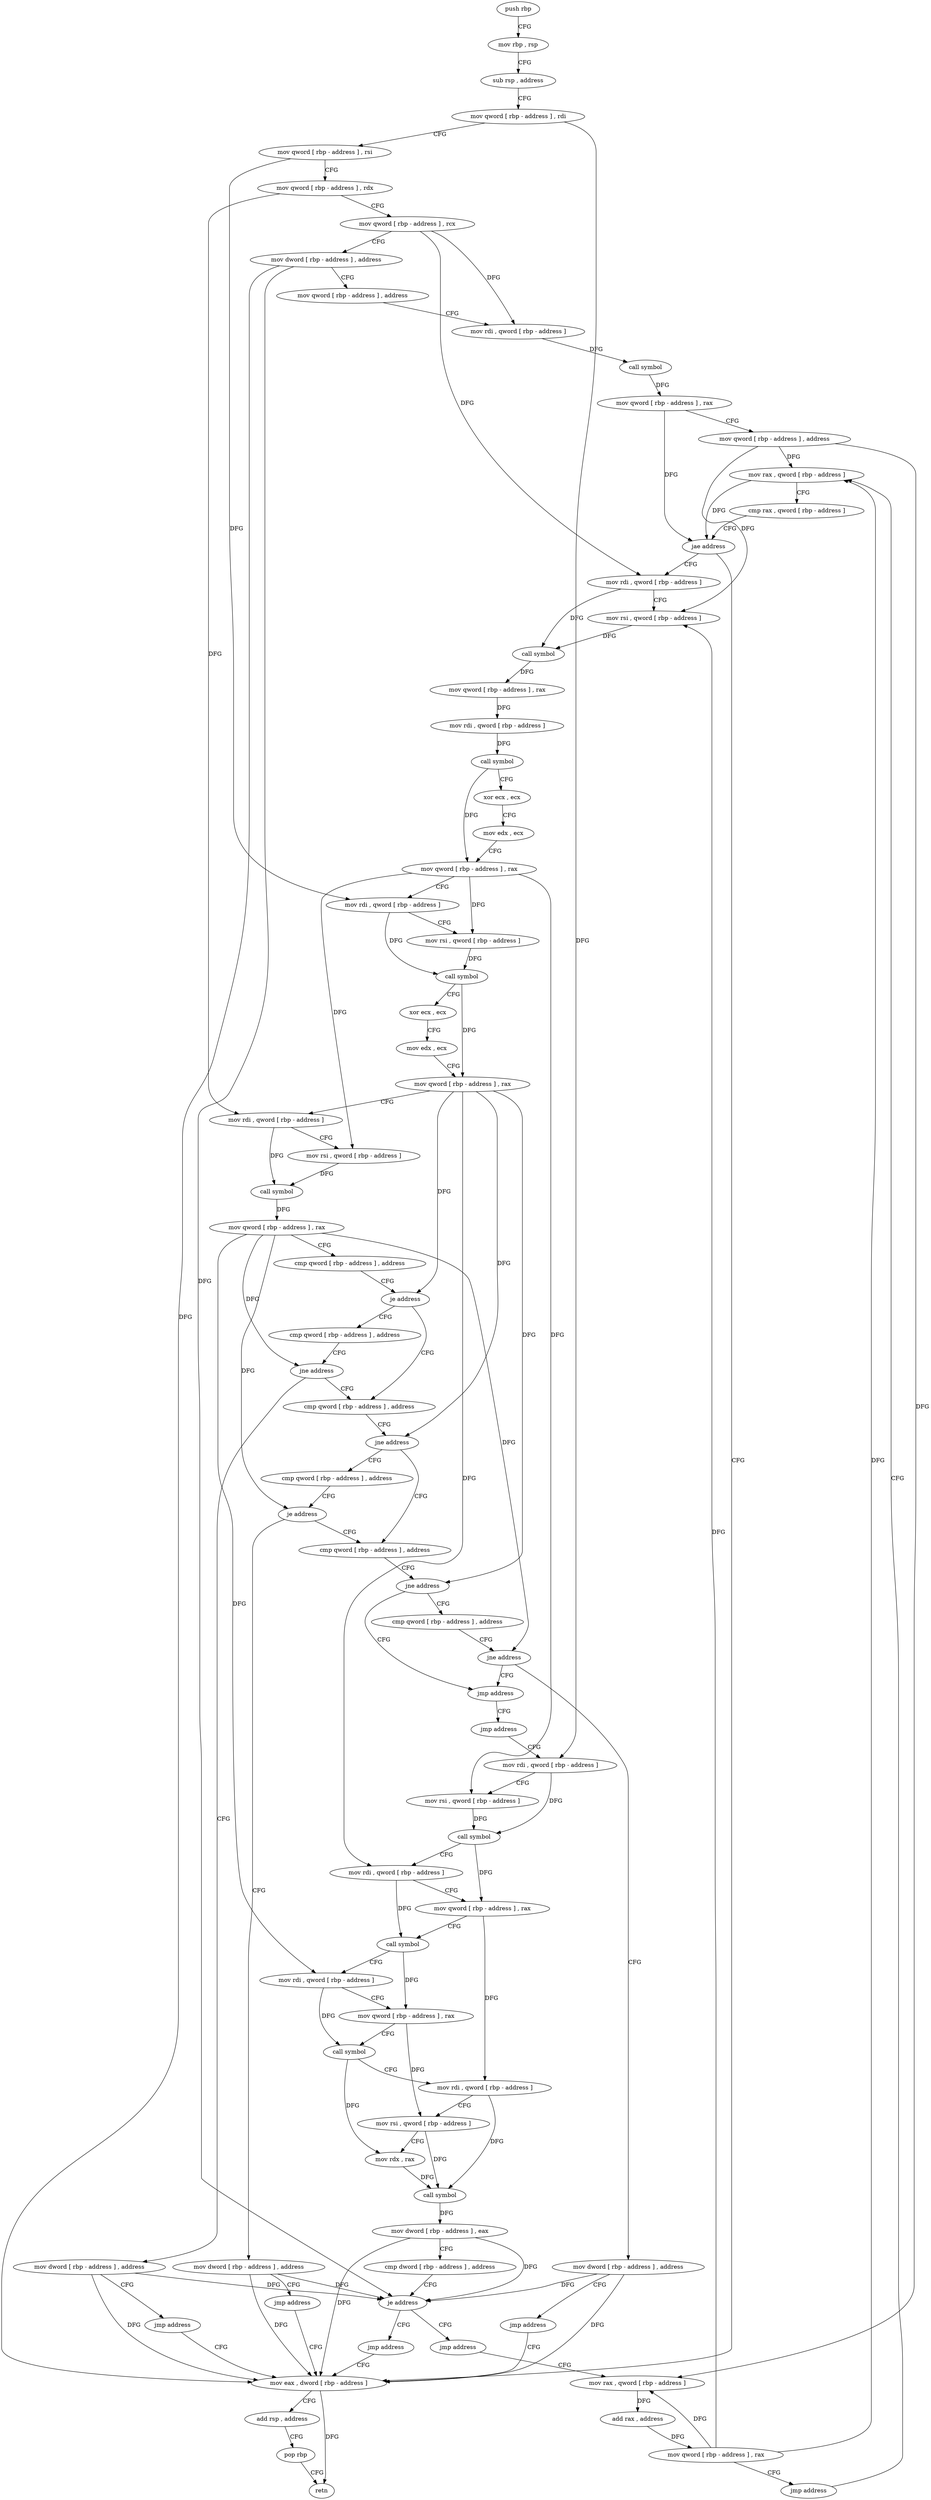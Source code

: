digraph "func" {
"99136" [label = "push rbp" ]
"99137" [label = "mov rbp , rsp" ]
"99140" [label = "sub rsp , address" ]
"99144" [label = "mov qword [ rbp - address ] , rdi" ]
"99148" [label = "mov qword [ rbp - address ] , rsi" ]
"99152" [label = "mov qword [ rbp - address ] , rdx" ]
"99156" [label = "mov qword [ rbp - address ] , rcx" ]
"99160" [label = "mov dword [ rbp - address ] , address" ]
"99167" [label = "mov qword [ rbp - address ] , address" ]
"99175" [label = "mov rdi , qword [ rbp - address ]" ]
"99179" [label = "call symbol" ]
"99184" [label = "mov qword [ rbp - address ] , rax" ]
"99188" [label = "mov qword [ rbp - address ] , address" ]
"99196" [label = "mov rax , qword [ rbp - address ]" ]
"99491" [label = "mov eax , dword [ rbp - address ]" ]
"99494" [label = "add rsp , address" ]
"99498" [label = "pop rbp" ]
"99499" [label = "retn" ]
"99210" [label = "mov rdi , qword [ rbp - address ]" ]
"99214" [label = "mov rsi , qword [ rbp - address ]" ]
"99218" [label = "call symbol" ]
"99223" [label = "mov qword [ rbp - address ] , rax" ]
"99227" [label = "mov rdi , qword [ rbp - address ]" ]
"99231" [label = "call symbol" ]
"99236" [label = "xor ecx , ecx" ]
"99238" [label = "mov edx , ecx" ]
"99240" [label = "mov qword [ rbp - address ] , rax" ]
"99244" [label = "mov rdi , qword [ rbp - address ]" ]
"99248" [label = "mov rsi , qword [ rbp - address ]" ]
"99252" [label = "call symbol" ]
"99257" [label = "xor ecx , ecx" ]
"99259" [label = "mov edx , ecx" ]
"99261" [label = "mov qword [ rbp - address ] , rax" ]
"99265" [label = "mov rdi , qword [ rbp - address ]" ]
"99269" [label = "mov rsi , qword [ rbp - address ]" ]
"99273" [label = "call symbol" ]
"99278" [label = "mov qword [ rbp - address ] , rax" ]
"99282" [label = "cmp qword [ rbp - address ] , address" ]
"99287" [label = "je address" ]
"99316" [label = "cmp qword [ rbp - address ] , address" ]
"99293" [label = "cmp qword [ rbp - address ] , address" ]
"99321" [label = "jne address" ]
"99350" [label = "cmp qword [ rbp - address ] , address" ]
"99327" [label = "cmp qword [ rbp - address ] , address" ]
"99298" [label = "jne address" ]
"99304" [label = "mov dword [ rbp - address ] , address" ]
"99355" [label = "jne address" ]
"99384" [label = "jmp address" ]
"99361" [label = "cmp qword [ rbp - address ] , address" ]
"99332" [label = "je address" ]
"99338" [label = "mov dword [ rbp - address ] , address" ]
"99311" [label = "jmp address" ]
"99389" [label = "jmp address" ]
"99366" [label = "jne address" ]
"99372" [label = "mov dword [ rbp - address ] , address" ]
"99345" [label = "jmp address" ]
"99394" [label = "mov rdi , qword [ rbp - address ]" ]
"99379" [label = "jmp address" ]
"99398" [label = "mov rsi , qword [ rbp - address ]" ]
"99402" [label = "call symbol" ]
"99407" [label = "mov rdi , qword [ rbp - address ]" ]
"99411" [label = "mov qword [ rbp - address ] , rax" ]
"99415" [label = "call symbol" ]
"99420" [label = "mov rdi , qword [ rbp - address ]" ]
"99424" [label = "mov qword [ rbp - address ] , rax" ]
"99428" [label = "call symbol" ]
"99433" [label = "mov rdi , qword [ rbp - address ]" ]
"99437" [label = "mov rsi , qword [ rbp - address ]" ]
"99441" [label = "mov rdx , rax" ]
"99444" [label = "call symbol" ]
"99449" [label = "mov dword [ rbp - address ] , eax" ]
"99452" [label = "cmp dword [ rbp - address ] , address" ]
"99456" [label = "je address" ]
"99467" [label = "jmp address" ]
"99462" [label = "jmp address" ]
"99472" [label = "mov rax , qword [ rbp - address ]" ]
"99476" [label = "add rax , address" ]
"99482" [label = "mov qword [ rbp - address ] , rax" ]
"99486" [label = "jmp address" ]
"99200" [label = "cmp rax , qword [ rbp - address ]" ]
"99204" [label = "jae address" ]
"99136" -> "99137" [ label = "CFG" ]
"99137" -> "99140" [ label = "CFG" ]
"99140" -> "99144" [ label = "CFG" ]
"99144" -> "99148" [ label = "CFG" ]
"99144" -> "99394" [ label = "DFG" ]
"99148" -> "99152" [ label = "CFG" ]
"99148" -> "99244" [ label = "DFG" ]
"99152" -> "99156" [ label = "CFG" ]
"99152" -> "99265" [ label = "DFG" ]
"99156" -> "99160" [ label = "CFG" ]
"99156" -> "99175" [ label = "DFG" ]
"99156" -> "99210" [ label = "DFG" ]
"99160" -> "99167" [ label = "CFG" ]
"99160" -> "99491" [ label = "DFG" ]
"99160" -> "99456" [ label = "DFG" ]
"99167" -> "99175" [ label = "CFG" ]
"99175" -> "99179" [ label = "DFG" ]
"99179" -> "99184" [ label = "DFG" ]
"99184" -> "99188" [ label = "CFG" ]
"99184" -> "99204" [ label = "DFG" ]
"99188" -> "99196" [ label = "DFG" ]
"99188" -> "99214" [ label = "DFG" ]
"99188" -> "99472" [ label = "DFG" ]
"99196" -> "99200" [ label = "CFG" ]
"99196" -> "99204" [ label = "DFG" ]
"99491" -> "99494" [ label = "CFG" ]
"99491" -> "99499" [ label = "DFG" ]
"99494" -> "99498" [ label = "CFG" ]
"99498" -> "99499" [ label = "CFG" ]
"99210" -> "99214" [ label = "CFG" ]
"99210" -> "99218" [ label = "DFG" ]
"99214" -> "99218" [ label = "DFG" ]
"99218" -> "99223" [ label = "DFG" ]
"99223" -> "99227" [ label = "DFG" ]
"99227" -> "99231" [ label = "DFG" ]
"99231" -> "99236" [ label = "CFG" ]
"99231" -> "99240" [ label = "DFG" ]
"99236" -> "99238" [ label = "CFG" ]
"99238" -> "99240" [ label = "CFG" ]
"99240" -> "99244" [ label = "CFG" ]
"99240" -> "99248" [ label = "DFG" ]
"99240" -> "99269" [ label = "DFG" ]
"99240" -> "99398" [ label = "DFG" ]
"99244" -> "99248" [ label = "CFG" ]
"99244" -> "99252" [ label = "DFG" ]
"99248" -> "99252" [ label = "DFG" ]
"99252" -> "99257" [ label = "CFG" ]
"99252" -> "99261" [ label = "DFG" ]
"99257" -> "99259" [ label = "CFG" ]
"99259" -> "99261" [ label = "CFG" ]
"99261" -> "99265" [ label = "CFG" ]
"99261" -> "99287" [ label = "DFG" ]
"99261" -> "99321" [ label = "DFG" ]
"99261" -> "99355" [ label = "DFG" ]
"99261" -> "99407" [ label = "DFG" ]
"99265" -> "99269" [ label = "CFG" ]
"99265" -> "99273" [ label = "DFG" ]
"99269" -> "99273" [ label = "DFG" ]
"99273" -> "99278" [ label = "DFG" ]
"99278" -> "99282" [ label = "CFG" ]
"99278" -> "99298" [ label = "DFG" ]
"99278" -> "99332" [ label = "DFG" ]
"99278" -> "99366" [ label = "DFG" ]
"99278" -> "99420" [ label = "DFG" ]
"99282" -> "99287" [ label = "CFG" ]
"99287" -> "99316" [ label = "CFG" ]
"99287" -> "99293" [ label = "CFG" ]
"99316" -> "99321" [ label = "CFG" ]
"99293" -> "99298" [ label = "CFG" ]
"99321" -> "99350" [ label = "CFG" ]
"99321" -> "99327" [ label = "CFG" ]
"99350" -> "99355" [ label = "CFG" ]
"99327" -> "99332" [ label = "CFG" ]
"99298" -> "99316" [ label = "CFG" ]
"99298" -> "99304" [ label = "CFG" ]
"99304" -> "99311" [ label = "CFG" ]
"99304" -> "99491" [ label = "DFG" ]
"99304" -> "99456" [ label = "DFG" ]
"99355" -> "99384" [ label = "CFG" ]
"99355" -> "99361" [ label = "CFG" ]
"99384" -> "99389" [ label = "CFG" ]
"99361" -> "99366" [ label = "CFG" ]
"99332" -> "99350" [ label = "CFG" ]
"99332" -> "99338" [ label = "CFG" ]
"99338" -> "99345" [ label = "CFG" ]
"99338" -> "99491" [ label = "DFG" ]
"99338" -> "99456" [ label = "DFG" ]
"99311" -> "99491" [ label = "CFG" ]
"99389" -> "99394" [ label = "CFG" ]
"99366" -> "99384" [ label = "CFG" ]
"99366" -> "99372" [ label = "CFG" ]
"99372" -> "99379" [ label = "CFG" ]
"99372" -> "99491" [ label = "DFG" ]
"99372" -> "99456" [ label = "DFG" ]
"99345" -> "99491" [ label = "CFG" ]
"99394" -> "99398" [ label = "CFG" ]
"99394" -> "99402" [ label = "DFG" ]
"99379" -> "99491" [ label = "CFG" ]
"99398" -> "99402" [ label = "DFG" ]
"99402" -> "99407" [ label = "CFG" ]
"99402" -> "99411" [ label = "DFG" ]
"99407" -> "99411" [ label = "CFG" ]
"99407" -> "99415" [ label = "DFG" ]
"99411" -> "99415" [ label = "CFG" ]
"99411" -> "99433" [ label = "DFG" ]
"99415" -> "99420" [ label = "CFG" ]
"99415" -> "99424" [ label = "DFG" ]
"99420" -> "99424" [ label = "CFG" ]
"99420" -> "99428" [ label = "DFG" ]
"99424" -> "99428" [ label = "CFG" ]
"99424" -> "99437" [ label = "DFG" ]
"99428" -> "99433" [ label = "CFG" ]
"99428" -> "99441" [ label = "DFG" ]
"99433" -> "99437" [ label = "CFG" ]
"99433" -> "99444" [ label = "DFG" ]
"99437" -> "99441" [ label = "CFG" ]
"99437" -> "99444" [ label = "DFG" ]
"99441" -> "99444" [ label = "DFG" ]
"99444" -> "99449" [ label = "DFG" ]
"99449" -> "99452" [ label = "CFG" ]
"99449" -> "99491" [ label = "DFG" ]
"99449" -> "99456" [ label = "DFG" ]
"99452" -> "99456" [ label = "CFG" ]
"99456" -> "99467" [ label = "CFG" ]
"99456" -> "99462" [ label = "CFG" ]
"99467" -> "99472" [ label = "CFG" ]
"99462" -> "99491" [ label = "CFG" ]
"99472" -> "99476" [ label = "DFG" ]
"99476" -> "99482" [ label = "DFG" ]
"99482" -> "99486" [ label = "CFG" ]
"99482" -> "99196" [ label = "DFG" ]
"99482" -> "99214" [ label = "DFG" ]
"99482" -> "99472" [ label = "DFG" ]
"99486" -> "99196" [ label = "CFG" ]
"99200" -> "99204" [ label = "CFG" ]
"99204" -> "99491" [ label = "CFG" ]
"99204" -> "99210" [ label = "CFG" ]
}
